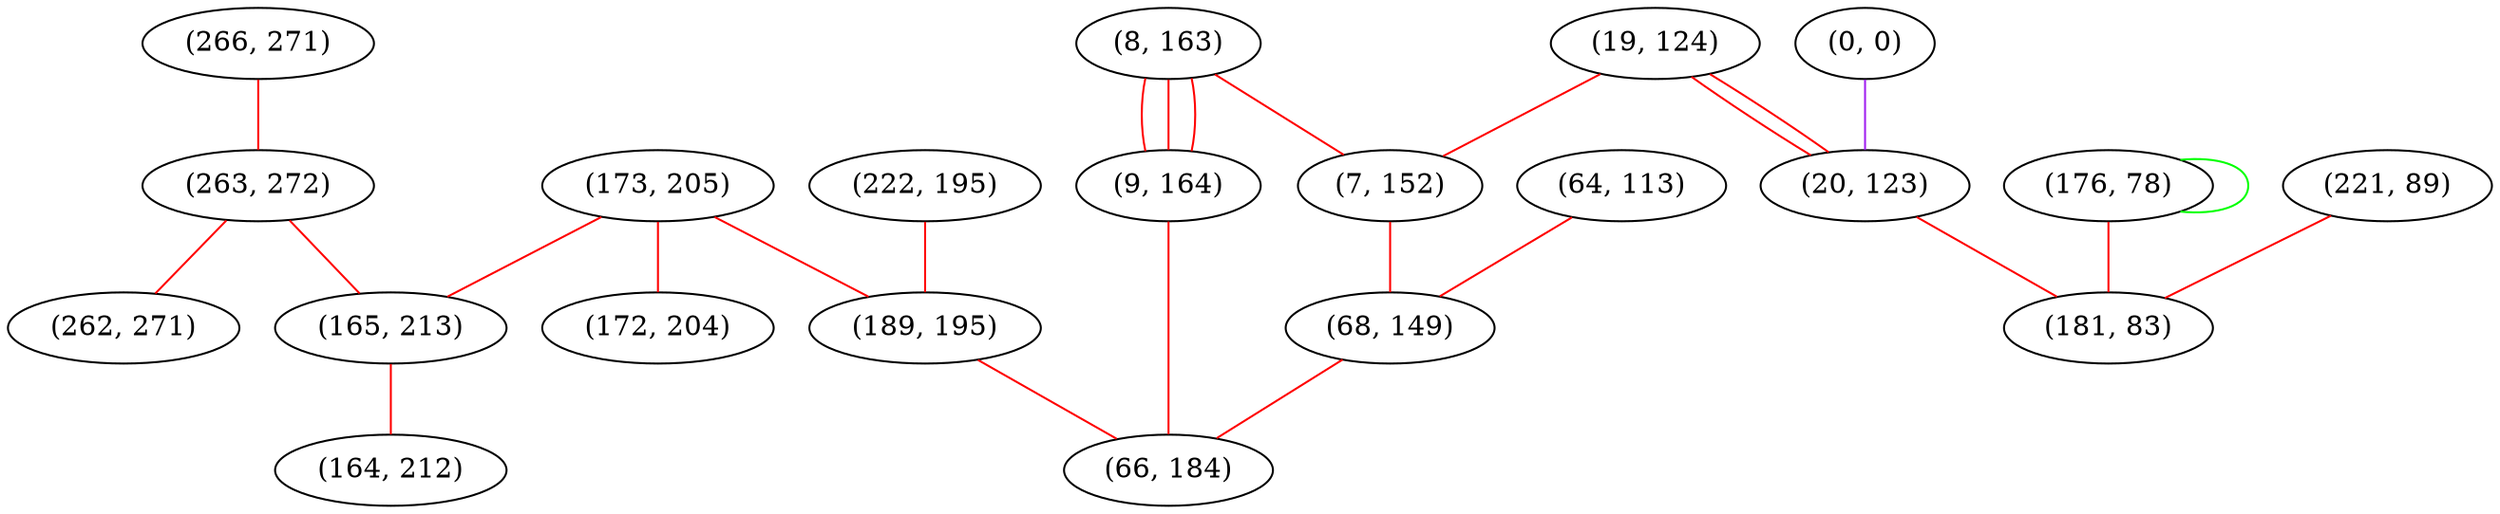 graph "" {
"(266, 271)";
"(8, 163)";
"(0, 0)";
"(19, 124)";
"(173, 205)";
"(176, 78)";
"(222, 195)";
"(172, 204)";
"(7, 152)";
"(64, 113)";
"(263, 272)";
"(165, 213)";
"(9, 164)";
"(189, 195)";
"(68, 149)";
"(66, 184)";
"(221, 89)";
"(164, 212)";
"(262, 271)";
"(20, 123)";
"(181, 83)";
"(266, 271)" -- "(263, 272)"  [color=red, key=0, weight=1];
"(8, 163)" -- "(7, 152)"  [color=red, key=0, weight=1];
"(8, 163)" -- "(9, 164)"  [color=red, key=0, weight=1];
"(8, 163)" -- "(9, 164)"  [color=red, key=1, weight=1];
"(8, 163)" -- "(9, 164)"  [color=red, key=2, weight=1];
"(0, 0)" -- "(20, 123)"  [color=purple, key=0, weight=4];
"(19, 124)" -- "(7, 152)"  [color=red, key=0, weight=1];
"(19, 124)" -- "(20, 123)"  [color=red, key=0, weight=1];
"(19, 124)" -- "(20, 123)"  [color=red, key=1, weight=1];
"(173, 205)" -- "(172, 204)"  [color=red, key=0, weight=1];
"(173, 205)" -- "(165, 213)"  [color=red, key=0, weight=1];
"(173, 205)" -- "(189, 195)"  [color=red, key=0, weight=1];
"(176, 78)" -- "(176, 78)"  [color=green, key=0, weight=2];
"(176, 78)" -- "(181, 83)"  [color=red, key=0, weight=1];
"(222, 195)" -- "(189, 195)"  [color=red, key=0, weight=1];
"(7, 152)" -- "(68, 149)"  [color=red, key=0, weight=1];
"(64, 113)" -- "(68, 149)"  [color=red, key=0, weight=1];
"(263, 272)" -- "(262, 271)"  [color=red, key=0, weight=1];
"(263, 272)" -- "(165, 213)"  [color=red, key=0, weight=1];
"(165, 213)" -- "(164, 212)"  [color=red, key=0, weight=1];
"(9, 164)" -- "(66, 184)"  [color=red, key=0, weight=1];
"(189, 195)" -- "(66, 184)"  [color=red, key=0, weight=1];
"(68, 149)" -- "(66, 184)"  [color=red, key=0, weight=1];
"(221, 89)" -- "(181, 83)"  [color=red, key=0, weight=1];
"(20, 123)" -- "(181, 83)"  [color=red, key=0, weight=1];
}

